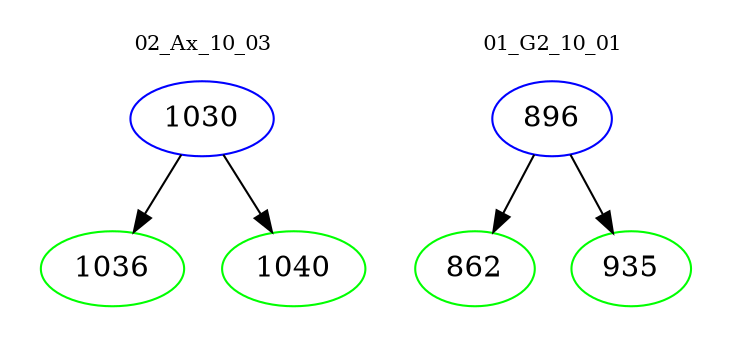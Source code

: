 digraph{
subgraph cluster_0 {
color = white
label = "02_Ax_10_03";
fontsize=10;
T0_1030 [label="1030", color="blue"]
T0_1030 -> T0_1036 [color="black"]
T0_1036 [label="1036", color="green"]
T0_1030 -> T0_1040 [color="black"]
T0_1040 [label="1040", color="green"]
}
subgraph cluster_1 {
color = white
label = "01_G2_10_01";
fontsize=10;
T1_896 [label="896", color="blue"]
T1_896 -> T1_862 [color="black"]
T1_862 [label="862", color="green"]
T1_896 -> T1_935 [color="black"]
T1_935 [label="935", color="green"]
}
}
